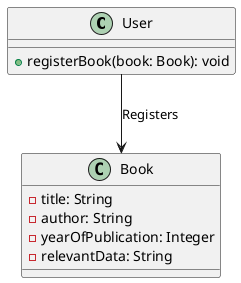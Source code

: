 @startuml
class User {
    + registerBook(book: Book): void
}

class Book {
    - title: String
    - author: String
    - yearOfPublication: Integer
    - relevantData: String
}
User --> Book: Registers
@enduml